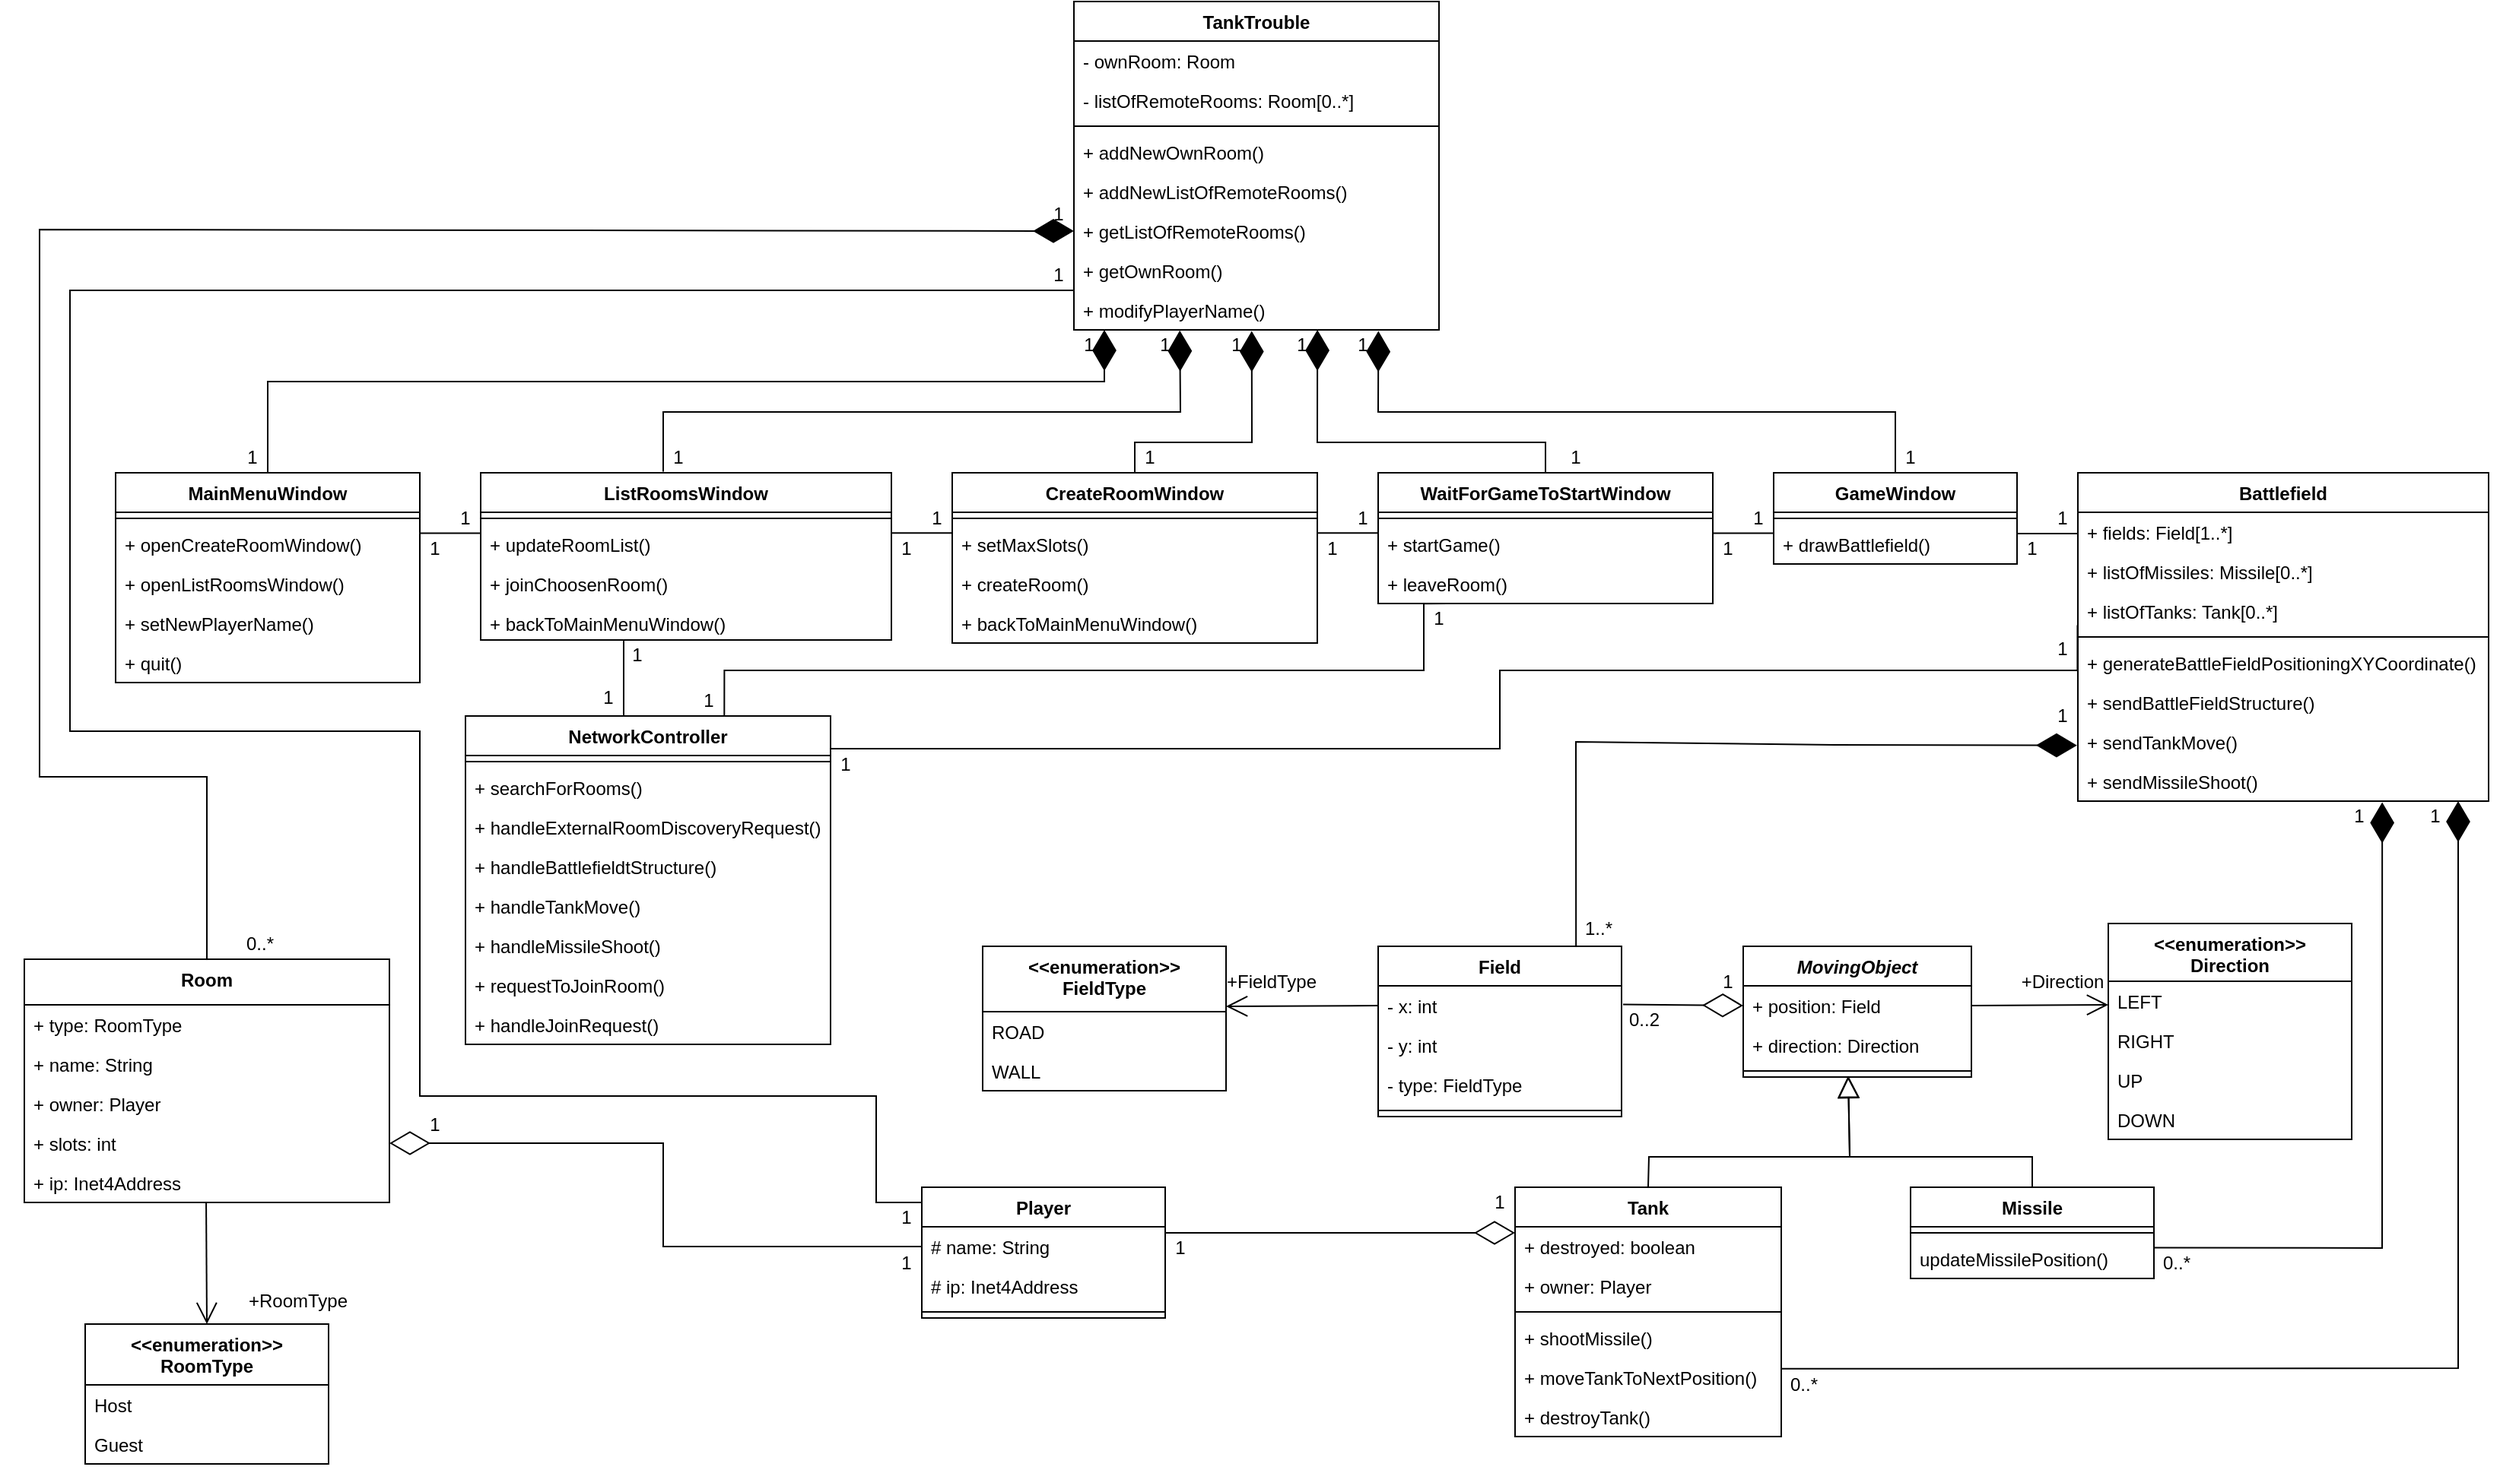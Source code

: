 <mxfile version="17.4.2" type="device"><diagram id="C5RBs43oDa-KdzZeNtuy" name="Page-1"><mxGraphModel dx="1837" dy="1442" grid="1" gridSize="10" guides="1" tooltips="1" connect="1" arrows="1" fold="1" page="1" pageScale="1" pageWidth="827" pageHeight="1169" math="0" shadow="0"><root><mxCell id="WIyWlLk6GJQsqaUBKTNV-0"/><mxCell id="WIyWlLk6GJQsqaUBKTNV-1" parent="WIyWlLk6GJQsqaUBKTNV-0"/><mxCell id="-jOKE5m_U8Y6t2ILIKxy-20" value="MainMenuWindow" style="swimlane;fontStyle=1;align=center;verticalAlign=top;childLayout=stackLayout;horizontal=1;startSize=26;horizontalStack=0;resizeParent=1;resizeParentMax=0;resizeLast=0;collapsible=1;marginBottom=0;" parent="WIyWlLk6GJQsqaUBKTNV-1" vertex="1"><mxGeometry x="80" y="320" width="200" height="138" as="geometry"/></mxCell><mxCell id="-jOKE5m_U8Y6t2ILIKxy-22" value="" style="line;strokeWidth=1;fillColor=none;align=left;verticalAlign=middle;spacingTop=-1;spacingLeft=3;spacingRight=3;rotatable=0;labelPosition=right;points=[];portConstraint=eastwest;" parent="-jOKE5m_U8Y6t2ILIKxy-20" vertex="1"><mxGeometry y="26" width="200" height="8" as="geometry"/></mxCell><mxCell id="-jOKE5m_U8Y6t2ILIKxy-23" value="+ openCreateRoomWindow()" style="text;strokeColor=none;fillColor=none;align=left;verticalAlign=top;spacingLeft=4;spacingRight=4;overflow=hidden;rotatable=0;points=[[0,0.5],[1,0.5]];portConstraint=eastwest;" parent="-jOKE5m_U8Y6t2ILIKxy-20" vertex="1"><mxGeometry y="34" width="200" height="26" as="geometry"/></mxCell><mxCell id="-jOKE5m_U8Y6t2ILIKxy-24" value="+ openListRoomsWindow()" style="text;strokeColor=none;fillColor=none;align=left;verticalAlign=top;spacingLeft=4;spacingRight=4;overflow=hidden;rotatable=0;points=[[0,0.5],[1,0.5]];portConstraint=eastwest;" parent="-jOKE5m_U8Y6t2ILIKxy-20" vertex="1"><mxGeometry y="60" width="200" height="26" as="geometry"/></mxCell><mxCell id="-jOKE5m_U8Y6t2ILIKxy-25" value="+ setNewPlayerName()" style="text;strokeColor=none;fillColor=none;align=left;verticalAlign=top;spacingLeft=4;spacingRight=4;overflow=hidden;rotatable=0;points=[[0,0.5],[1,0.5]];portConstraint=eastwest;" parent="-jOKE5m_U8Y6t2ILIKxy-20" vertex="1"><mxGeometry y="86" width="200" height="26" as="geometry"/></mxCell><mxCell id="-jOKE5m_U8Y6t2ILIKxy-27" value="+ quit()" style="text;strokeColor=none;fillColor=none;align=left;verticalAlign=top;spacingLeft=4;spacingRight=4;overflow=hidden;rotatable=0;points=[[0,0.5],[1,0.5]];portConstraint=eastwest;" parent="-jOKE5m_U8Y6t2ILIKxy-20" vertex="1"><mxGeometry y="112" width="200" height="26" as="geometry"/></mxCell><mxCell id="-jOKE5m_U8Y6t2ILIKxy-28" value="CreateRoomWindow" style="swimlane;fontStyle=1;align=center;verticalAlign=top;childLayout=stackLayout;horizontal=1;startSize=26;horizontalStack=0;resizeParent=1;resizeParentMax=0;resizeLast=0;collapsible=1;marginBottom=0;" parent="WIyWlLk6GJQsqaUBKTNV-1" vertex="1"><mxGeometry x="630" y="320" width="240" height="112" as="geometry"/></mxCell><mxCell id="-jOKE5m_U8Y6t2ILIKxy-30" value="" style="line;strokeWidth=1;fillColor=none;align=left;verticalAlign=middle;spacingTop=-1;spacingLeft=3;spacingRight=3;rotatable=0;labelPosition=right;points=[];portConstraint=eastwest;" parent="-jOKE5m_U8Y6t2ILIKxy-28" vertex="1"><mxGeometry y="26" width="240" height="8" as="geometry"/></mxCell><mxCell id="-jOKE5m_U8Y6t2ILIKxy-32" value="+ setMaxSlots()" style="text;strokeColor=none;fillColor=none;align=left;verticalAlign=top;spacingLeft=4;spacingRight=4;overflow=hidden;rotatable=0;points=[[0,0.5],[1,0.5]];portConstraint=eastwest;" parent="-jOKE5m_U8Y6t2ILIKxy-28" vertex="1"><mxGeometry y="34" width="240" height="26" as="geometry"/></mxCell><mxCell id="-jOKE5m_U8Y6t2ILIKxy-33" value="+ createRoom()" style="text;strokeColor=none;fillColor=none;align=left;verticalAlign=top;spacingLeft=4;spacingRight=4;overflow=hidden;rotatable=0;points=[[0,0.5],[1,0.5]];portConstraint=eastwest;" parent="-jOKE5m_U8Y6t2ILIKxy-28" vertex="1"><mxGeometry y="60" width="240" height="26" as="geometry"/></mxCell><mxCell id="-jOKE5m_U8Y6t2ILIKxy-47" value="+ backToMainMenuWindow()" style="text;strokeColor=none;fillColor=none;align=left;verticalAlign=top;spacingLeft=4;spacingRight=4;overflow=hidden;rotatable=0;points=[[0,0.5],[1,0.5]];portConstraint=eastwest;" parent="-jOKE5m_U8Y6t2ILIKxy-28" vertex="1"><mxGeometry y="86" width="240" height="26" as="geometry"/></mxCell><mxCell id="-jOKE5m_U8Y6t2ILIKxy-42" value="ListRoomsWindow" style="swimlane;fontStyle=1;align=center;verticalAlign=top;childLayout=stackLayout;horizontal=1;startSize=26;horizontalStack=0;resizeParent=1;resizeParentMax=0;resizeLast=0;collapsible=1;marginBottom=0;" parent="WIyWlLk6GJQsqaUBKTNV-1" vertex="1"><mxGeometry x="320" y="320" width="270" height="110" as="geometry"/></mxCell><mxCell id="-jOKE5m_U8Y6t2ILIKxy-44" value="" style="line;strokeWidth=1;fillColor=none;align=left;verticalAlign=middle;spacingTop=-1;spacingLeft=3;spacingRight=3;rotatable=0;labelPosition=right;points=[];portConstraint=eastwest;" parent="-jOKE5m_U8Y6t2ILIKxy-42" vertex="1"><mxGeometry y="26" width="270" height="8" as="geometry"/></mxCell><mxCell id="-jOKE5m_U8Y6t2ILIKxy-45" value="+ updateRoomList()" style="text;strokeColor=none;fillColor=none;align=left;verticalAlign=top;spacingLeft=4;spacingRight=4;overflow=hidden;rotatable=0;points=[[0,0.5],[1,0.5]];portConstraint=eastwest;" parent="-jOKE5m_U8Y6t2ILIKxy-42" vertex="1"><mxGeometry y="34" width="270" height="26" as="geometry"/></mxCell><mxCell id="-jOKE5m_U8Y6t2ILIKxy-46" value="+ joinChoosenRoom()" style="text;strokeColor=none;fillColor=none;align=left;verticalAlign=top;spacingLeft=4;spacingRight=4;overflow=hidden;rotatable=0;points=[[0,0.5],[1,0.5]];portConstraint=eastwest;" parent="-jOKE5m_U8Y6t2ILIKxy-42" vertex="1"><mxGeometry y="60" width="270" height="26" as="geometry"/></mxCell><mxCell id="-jOKE5m_U8Y6t2ILIKxy-48" value="+ backToMainMenuWindow()" style="text;strokeColor=none;fillColor=none;align=left;verticalAlign=top;spacingLeft=4;spacingRight=4;overflow=hidden;rotatable=0;points=[[0,0.5],[1,0.5]];portConstraint=eastwest;" parent="-jOKE5m_U8Y6t2ILIKxy-42" vertex="1"><mxGeometry y="86" width="270" height="24" as="geometry"/></mxCell><mxCell id="-jOKE5m_U8Y6t2ILIKxy-49" value="NetworkController" style="swimlane;fontStyle=1;align=center;verticalAlign=top;childLayout=stackLayout;horizontal=1;startSize=26;horizontalStack=0;resizeParent=1;resizeParentMax=0;resizeLast=0;collapsible=1;marginBottom=0;" parent="WIyWlLk6GJQsqaUBKTNV-1" vertex="1"><mxGeometry x="310" y="480" width="240" height="216" as="geometry"/></mxCell><mxCell id="-jOKE5m_U8Y6t2ILIKxy-51" value="" style="line;strokeWidth=1;fillColor=none;align=left;verticalAlign=middle;spacingTop=-1;spacingLeft=3;spacingRight=3;rotatable=0;labelPosition=right;points=[];portConstraint=eastwest;" parent="-jOKE5m_U8Y6t2ILIKxy-49" vertex="1"><mxGeometry y="26" width="240" height="8" as="geometry"/></mxCell><mxCell id="-jOKE5m_U8Y6t2ILIKxy-52" value="+ searchForRooms()" style="text;strokeColor=none;fillColor=none;align=left;verticalAlign=top;spacingLeft=4;spacingRight=4;overflow=hidden;rotatable=0;points=[[0,0.5],[1,0.5]];portConstraint=eastwest;" parent="-jOKE5m_U8Y6t2ILIKxy-49" vertex="1"><mxGeometry y="34" width="240" height="26" as="geometry"/></mxCell><mxCell id="-jOKE5m_U8Y6t2ILIKxy-106" value="+ handleExternalRoomDiscoveryRequest()" style="text;strokeColor=none;fillColor=none;align=left;verticalAlign=top;spacingLeft=4;spacingRight=4;overflow=hidden;rotatable=0;points=[[0,0.5],[1,0.5]];portConstraint=eastwest;" parent="-jOKE5m_U8Y6t2ILIKxy-49" vertex="1"><mxGeometry y="60" width="240" height="26" as="geometry"/></mxCell><mxCell id="Iz4SkjfNcXZ24Xc8KSAW-0" value="+ handleBattlefieldtStructure()" style="text;strokeColor=none;fillColor=none;align=left;verticalAlign=top;spacingLeft=4;spacingRight=4;overflow=hidden;rotatable=0;points=[[0,0.5],[1,0.5]];portConstraint=eastwest;" parent="-jOKE5m_U8Y6t2ILIKxy-49" vertex="1"><mxGeometry y="86" width="240" height="26" as="geometry"/></mxCell><mxCell id="Iz4SkjfNcXZ24Xc8KSAW-1" value="+ handleTankMove()" style="text;strokeColor=none;fillColor=none;align=left;verticalAlign=top;spacingLeft=4;spacingRight=4;overflow=hidden;rotatable=0;points=[[0,0.5],[1,0.5]];portConstraint=eastwest;" parent="-jOKE5m_U8Y6t2ILIKxy-49" vertex="1"><mxGeometry y="112" width="240" height="26" as="geometry"/></mxCell><mxCell id="Iz4SkjfNcXZ24Xc8KSAW-2" value="+ handleMissileShoot()" style="text;strokeColor=none;fillColor=none;align=left;verticalAlign=top;spacingLeft=4;spacingRight=4;overflow=hidden;rotatable=0;points=[[0,0.5],[1,0.5]];portConstraint=eastwest;" parent="-jOKE5m_U8Y6t2ILIKxy-49" vertex="1"><mxGeometry y="138" width="240" height="26" as="geometry"/></mxCell><mxCell id="Iz4SkjfNcXZ24Xc8KSAW-3" value="+ requestToJoinRoom()" style="text;strokeColor=none;fillColor=none;align=left;verticalAlign=top;spacingLeft=4;spacingRight=4;overflow=hidden;rotatable=0;points=[[0,0.5],[1,0.5]];portConstraint=eastwest;" parent="-jOKE5m_U8Y6t2ILIKxy-49" vertex="1"><mxGeometry y="164" width="240" height="26" as="geometry"/></mxCell><mxCell id="Iz4SkjfNcXZ24Xc8KSAW-8" value="+ handleJoinRequest()" style="text;strokeColor=none;fillColor=none;align=left;verticalAlign=top;spacingLeft=4;spacingRight=4;overflow=hidden;rotatable=0;points=[[0,0.5],[1,0.5]];portConstraint=eastwest;" parent="-jOKE5m_U8Y6t2ILIKxy-49" vertex="1"><mxGeometry y="190" width="240" height="26" as="geometry"/></mxCell><mxCell id="-jOKE5m_U8Y6t2ILIKxy-57" value="WaitForGameToStartWindow" style="swimlane;fontStyle=1;align=center;verticalAlign=top;childLayout=stackLayout;horizontal=1;startSize=26;horizontalStack=0;resizeParent=1;resizeParentMax=0;resizeLast=0;collapsible=1;marginBottom=0;" parent="WIyWlLk6GJQsqaUBKTNV-1" vertex="1"><mxGeometry x="910" y="320" width="220" height="86" as="geometry"/></mxCell><mxCell id="-jOKE5m_U8Y6t2ILIKxy-59" value="" style="line;strokeWidth=1;fillColor=none;align=left;verticalAlign=middle;spacingTop=-1;spacingLeft=3;spacingRight=3;rotatable=0;labelPosition=right;points=[];portConstraint=eastwest;" parent="-jOKE5m_U8Y6t2ILIKxy-57" vertex="1"><mxGeometry y="26" width="220" height="8" as="geometry"/></mxCell><mxCell id="-jOKE5m_U8Y6t2ILIKxy-60" value="+ startGame()" style="text;strokeColor=none;fillColor=none;align=left;verticalAlign=top;spacingLeft=4;spacingRight=4;overflow=hidden;rotatable=0;points=[[0,0.5],[1,0.5]];portConstraint=eastwest;" parent="-jOKE5m_U8Y6t2ILIKxy-57" vertex="1"><mxGeometry y="34" width="220" height="26" as="geometry"/></mxCell><mxCell id="-jOKE5m_U8Y6t2ILIKxy-103" value="+ leaveRoom()" style="text;strokeColor=none;fillColor=none;align=left;verticalAlign=top;spacingLeft=4;spacingRight=4;overflow=hidden;rotatable=0;points=[[0,0.5],[1,0.5]];portConstraint=eastwest;" parent="-jOKE5m_U8Y6t2ILIKxy-57" vertex="1"><mxGeometry y="60" width="220" height="26" as="geometry"/></mxCell><mxCell id="-jOKE5m_U8Y6t2ILIKxy-61" value="Room" style="swimlane;fontStyle=1;align=center;verticalAlign=top;childLayout=stackLayout;horizontal=1;startSize=30;horizontalStack=0;resizeParent=1;resizeParentMax=0;resizeLast=0;collapsible=1;marginBottom=0;" parent="WIyWlLk6GJQsqaUBKTNV-1" vertex="1"><mxGeometry x="20" y="640" width="240" height="160" as="geometry"/></mxCell><mxCell id="-jOKE5m_U8Y6t2ILIKxy-62" value="+ type: RoomType" style="text;strokeColor=none;fillColor=none;align=left;verticalAlign=top;spacingLeft=4;spacingRight=4;overflow=hidden;rotatable=0;points=[[0,0.5],[1,0.5]];portConstraint=eastwest;" parent="-jOKE5m_U8Y6t2ILIKxy-61" vertex="1"><mxGeometry y="30" width="240" height="26" as="geometry"/></mxCell><mxCell id="-jOKE5m_U8Y6t2ILIKxy-66" value="+ name: String" style="text;strokeColor=none;fillColor=none;align=left;verticalAlign=top;spacingLeft=4;spacingRight=4;overflow=hidden;rotatable=0;points=[[0,0.5],[1,0.5]];portConstraint=eastwest;" parent="-jOKE5m_U8Y6t2ILIKxy-61" vertex="1"><mxGeometry y="56" width="240" height="26" as="geometry"/></mxCell><mxCell id="-jOKE5m_U8Y6t2ILIKxy-67" value="+ owner: Player" style="text;strokeColor=none;fillColor=none;align=left;verticalAlign=top;spacingLeft=4;spacingRight=4;overflow=hidden;rotatable=0;points=[[0,0.5],[1,0.5]];portConstraint=eastwest;" parent="-jOKE5m_U8Y6t2ILIKxy-61" vertex="1"><mxGeometry y="82" width="240" height="26" as="geometry"/></mxCell><mxCell id="-jOKE5m_U8Y6t2ILIKxy-68" value="+ slots: int" style="text;strokeColor=none;fillColor=none;align=left;verticalAlign=top;spacingLeft=4;spacingRight=4;overflow=hidden;rotatable=0;points=[[0,0.5],[1,0.5]];portConstraint=eastwest;" parent="-jOKE5m_U8Y6t2ILIKxy-61" vertex="1"><mxGeometry y="108" width="240" height="26" as="geometry"/></mxCell><mxCell id="-jOKE5m_U8Y6t2ILIKxy-69" value="+ ip: Inet4Address" style="text;strokeColor=none;fillColor=none;align=left;verticalAlign=top;spacingLeft=4;spacingRight=4;overflow=hidden;rotatable=0;points=[[0,0.5],[1,0.5]];portConstraint=eastwest;" parent="-jOKE5m_U8Y6t2ILIKxy-61" vertex="1"><mxGeometry y="134" width="240" height="26" as="geometry"/></mxCell><mxCell id="-jOKE5m_U8Y6t2ILIKxy-70" value="&lt;&lt;enumeration&gt;&gt;&#10;RoomType" style="swimlane;fontStyle=1;align=center;verticalAlign=top;childLayout=stackLayout;horizontal=1;startSize=40;horizontalStack=0;resizeParent=1;resizeParentMax=0;resizeLast=0;collapsible=1;marginBottom=0;" parent="WIyWlLk6GJQsqaUBKTNV-1" vertex="1"><mxGeometry x="60" y="880" width="160" height="92" as="geometry"/></mxCell><mxCell id="-jOKE5m_U8Y6t2ILIKxy-71" value="Host" style="text;strokeColor=none;fillColor=none;align=left;verticalAlign=top;spacingLeft=4;spacingRight=4;overflow=hidden;rotatable=0;points=[[0,0.5],[1,0.5]];portConstraint=eastwest;" parent="-jOKE5m_U8Y6t2ILIKxy-70" vertex="1"><mxGeometry y="40" width="160" height="26" as="geometry"/></mxCell><mxCell id="-jOKE5m_U8Y6t2ILIKxy-74" value="Guest" style="text;strokeColor=none;fillColor=none;align=left;verticalAlign=top;spacingLeft=4;spacingRight=4;overflow=hidden;rotatable=0;points=[[0,0.5],[1,0.5]];portConstraint=eastwest;" parent="-jOKE5m_U8Y6t2ILIKxy-70" vertex="1"><mxGeometry y="66" width="160" height="26" as="geometry"/></mxCell><mxCell id="-jOKE5m_U8Y6t2ILIKxy-83" value="TankTrouble" style="swimlane;fontStyle=1;align=center;verticalAlign=top;childLayout=stackLayout;horizontal=1;startSize=26;horizontalStack=0;resizeParent=1;resizeParentMax=0;resizeLast=0;collapsible=1;marginBottom=0;" parent="WIyWlLk6GJQsqaUBKTNV-1" vertex="1"><mxGeometry x="710" y="10" width="240" height="216" as="geometry"/></mxCell><mxCell id="-jOKE5m_U8Y6t2ILIKxy-84" value="- ownRoom: Room" style="text;strokeColor=none;fillColor=none;align=left;verticalAlign=top;spacingLeft=4;spacingRight=4;overflow=hidden;rotatable=0;points=[[0,0.5],[1,0.5]];portConstraint=eastwest;" parent="-jOKE5m_U8Y6t2ILIKxy-83" vertex="1"><mxGeometry y="26" width="240" height="26" as="geometry"/></mxCell><mxCell id="-jOKE5m_U8Y6t2ILIKxy-87" value="- listOfRemoteRooms: Room[0..*]" style="text;strokeColor=none;fillColor=none;align=left;verticalAlign=top;spacingLeft=4;spacingRight=4;overflow=hidden;rotatable=0;points=[[0,0.5],[1,0.5]];portConstraint=eastwest;" parent="-jOKE5m_U8Y6t2ILIKxy-83" vertex="1"><mxGeometry y="52" width="240" height="26" as="geometry"/></mxCell><mxCell id="-jOKE5m_U8Y6t2ILIKxy-85" value="" style="line;strokeWidth=1;fillColor=none;align=left;verticalAlign=middle;spacingTop=-1;spacingLeft=3;spacingRight=3;rotatable=0;labelPosition=right;points=[];portConstraint=eastwest;" parent="-jOKE5m_U8Y6t2ILIKxy-83" vertex="1"><mxGeometry y="78" width="240" height="8" as="geometry"/></mxCell><mxCell id="-jOKE5m_U8Y6t2ILIKxy-86" value="+ addNewOwnRoom()" style="text;strokeColor=none;fillColor=none;align=left;verticalAlign=top;spacingLeft=4;spacingRight=4;overflow=hidden;rotatable=0;points=[[0,0.5],[1,0.5]];portConstraint=eastwest;" parent="-jOKE5m_U8Y6t2ILIKxy-83" vertex="1"><mxGeometry y="86" width="240" height="26" as="geometry"/></mxCell><mxCell id="-jOKE5m_U8Y6t2ILIKxy-89" value="+ addNewListOfRemoteRooms()" style="text;strokeColor=none;fillColor=none;align=left;verticalAlign=top;spacingLeft=4;spacingRight=4;overflow=hidden;rotatable=0;points=[[0,0.5],[1,0.5]];portConstraint=eastwest;" parent="-jOKE5m_U8Y6t2ILIKxy-83" vertex="1"><mxGeometry y="112" width="240" height="26" as="geometry"/></mxCell><mxCell id="-jOKE5m_U8Y6t2ILIKxy-90" value="+ getListOfRemoteRooms()" style="text;strokeColor=none;fillColor=none;align=left;verticalAlign=top;spacingLeft=4;spacingRight=4;overflow=hidden;rotatable=0;points=[[0,0.5],[1,0.5]];portConstraint=eastwest;" parent="-jOKE5m_U8Y6t2ILIKxy-83" vertex="1"><mxGeometry y="138" width="240" height="26" as="geometry"/></mxCell><mxCell id="-jOKE5m_U8Y6t2ILIKxy-98" value="+ getOwnRoom()" style="text;strokeColor=none;fillColor=none;align=left;verticalAlign=top;spacingLeft=4;spacingRight=4;overflow=hidden;rotatable=0;points=[[0,0.5],[1,0.5]];portConstraint=eastwest;" parent="-jOKE5m_U8Y6t2ILIKxy-83" vertex="1"><mxGeometry y="164" width="240" height="26" as="geometry"/></mxCell><mxCell id="-jOKE5m_U8Y6t2ILIKxy-170" value="+ modifyPlayerName()" style="text;strokeColor=none;fillColor=none;align=left;verticalAlign=top;spacingLeft=4;spacingRight=4;overflow=hidden;rotatable=0;points=[[0,0.5],[1,0.5]];portConstraint=eastwest;" parent="-jOKE5m_U8Y6t2ILIKxy-83" vertex="1"><mxGeometry y="190" width="240" height="26" as="geometry"/></mxCell><mxCell id="-jOKE5m_U8Y6t2ILIKxy-108" value="MovingObject" style="swimlane;fontStyle=3;align=center;verticalAlign=top;childLayout=stackLayout;horizontal=1;startSize=26;horizontalStack=0;resizeParent=1;resizeParentMax=0;resizeLast=0;collapsible=1;marginBottom=0;" parent="WIyWlLk6GJQsqaUBKTNV-1" vertex="1"><mxGeometry x="1150" y="631.5" width="150" height="86" as="geometry"/></mxCell><mxCell id="-jOKE5m_U8Y6t2ILIKxy-109" value="+ position: Field" style="text;strokeColor=none;fillColor=none;align=left;verticalAlign=top;spacingLeft=4;spacingRight=4;overflow=hidden;rotatable=0;points=[[0,0.5],[1,0.5]];portConstraint=eastwest;" parent="-jOKE5m_U8Y6t2ILIKxy-108" vertex="1"><mxGeometry y="26" width="150" height="26" as="geometry"/></mxCell><mxCell id="xq6h-6DYvFHMEl8rhyTp-22" value="" style="endArrow=diamondThin;endFill=0;endSize=24;html=1;rounded=0;entryX=0;entryY=0.5;entryDx=0;entryDy=0;" parent="-jOKE5m_U8Y6t2ILIKxy-108" target="-jOKE5m_U8Y6t2ILIKxy-109" edge="1"><mxGeometry width="160" relative="1" as="geometry"><mxPoint x="-79" y="38.29" as="sourcePoint"/><mxPoint x="-30" y="38.5" as="targetPoint"/><Array as="points"/></mxGeometry></mxCell><mxCell id="-jOKE5m_U8Y6t2ILIKxy-112" value="+ direction: Direction" style="text;strokeColor=none;fillColor=none;align=left;verticalAlign=top;spacingLeft=4;spacingRight=4;overflow=hidden;rotatable=0;points=[[0,0.5],[1,0.5]];portConstraint=eastwest;" parent="-jOKE5m_U8Y6t2ILIKxy-108" vertex="1"><mxGeometry y="52" width="150" height="26" as="geometry"/></mxCell><mxCell id="-jOKE5m_U8Y6t2ILIKxy-110" value="" style="line;strokeWidth=1;fillColor=none;align=left;verticalAlign=middle;spacingTop=-1;spacingLeft=3;spacingRight=3;rotatable=0;labelPosition=right;points=[];portConstraint=eastwest;" parent="-jOKE5m_U8Y6t2ILIKxy-108" vertex="1"><mxGeometry y="78" width="150" height="8" as="geometry"/></mxCell><mxCell id="-jOKE5m_U8Y6t2ILIKxy-113" value="&lt;&lt;enumeration&gt;&gt;&#10;Direction" style="swimlane;fontStyle=1;align=center;verticalAlign=top;childLayout=stackLayout;horizontal=1;startSize=38;horizontalStack=0;resizeParent=1;resizeParentMax=0;resizeLast=0;collapsible=1;marginBottom=0;" parent="WIyWlLk6GJQsqaUBKTNV-1" vertex="1"><mxGeometry x="1390" y="616.5" width="160" height="142" as="geometry"/></mxCell><mxCell id="-jOKE5m_U8Y6t2ILIKxy-118" value="LEFT" style="text;strokeColor=none;fillColor=none;align=left;verticalAlign=top;spacingLeft=4;spacingRight=4;overflow=hidden;rotatable=0;points=[[0,0.5],[1,0.5]];portConstraint=eastwest;" parent="-jOKE5m_U8Y6t2ILIKxy-113" vertex="1"><mxGeometry y="38" width="160" height="26" as="geometry"/></mxCell><mxCell id="-jOKE5m_U8Y6t2ILIKxy-119" value="RIGHT" style="text;strokeColor=none;fillColor=none;align=left;verticalAlign=top;spacingLeft=4;spacingRight=4;overflow=hidden;rotatable=0;points=[[0,0.5],[1,0.5]];portConstraint=eastwest;" parent="-jOKE5m_U8Y6t2ILIKxy-113" vertex="1"><mxGeometry y="64" width="160" height="26" as="geometry"/></mxCell><mxCell id="-jOKE5m_U8Y6t2ILIKxy-114" value="UP" style="text;strokeColor=none;fillColor=none;align=left;verticalAlign=top;spacingLeft=4;spacingRight=4;overflow=hidden;rotatable=0;points=[[0,0.5],[1,0.5]];portConstraint=eastwest;" parent="-jOKE5m_U8Y6t2ILIKxy-113" vertex="1"><mxGeometry y="90" width="160" height="26" as="geometry"/></mxCell><mxCell id="-jOKE5m_U8Y6t2ILIKxy-117" value="DOWN" style="text;strokeColor=none;fillColor=none;align=left;verticalAlign=top;spacingLeft=4;spacingRight=4;overflow=hidden;rotatable=0;points=[[0,0.5],[1,0.5]];portConstraint=eastwest;" parent="-jOKE5m_U8Y6t2ILIKxy-113" vertex="1"><mxGeometry y="116" width="160" height="26" as="geometry"/></mxCell><mxCell id="-jOKE5m_U8Y6t2ILIKxy-120" value="Tank" style="swimlane;fontStyle=1;align=center;verticalAlign=top;childLayout=stackLayout;horizontal=1;startSize=26;horizontalStack=0;resizeParent=1;resizeParentMax=0;resizeLast=0;collapsible=1;marginBottom=0;" parent="WIyWlLk6GJQsqaUBKTNV-1" vertex="1"><mxGeometry x="1000" y="790" width="175" height="164" as="geometry"/></mxCell><mxCell id="-jOKE5m_U8Y6t2ILIKxy-121" value="+ destroyed: boolean" style="text;strokeColor=none;fillColor=none;align=left;verticalAlign=top;spacingLeft=4;spacingRight=4;overflow=hidden;rotatable=0;points=[[0,0.5],[1,0.5]];portConstraint=eastwest;" parent="-jOKE5m_U8Y6t2ILIKxy-120" vertex="1"><mxGeometry y="26" width="175" height="26" as="geometry"/></mxCell><mxCell id="-jOKE5m_U8Y6t2ILIKxy-128" value="+ owner: Player" style="text;strokeColor=none;fillColor=none;align=left;verticalAlign=top;spacingLeft=4;spacingRight=4;overflow=hidden;rotatable=0;points=[[0,0.5],[1,0.5]];portConstraint=eastwest;" parent="-jOKE5m_U8Y6t2ILIKxy-120" vertex="1"><mxGeometry y="52" width="175" height="26" as="geometry"/></mxCell><mxCell id="-jOKE5m_U8Y6t2ILIKxy-122" value="" style="line;strokeWidth=1;fillColor=none;align=left;verticalAlign=middle;spacingTop=-1;spacingLeft=3;spacingRight=3;rotatable=0;labelPosition=right;points=[];portConstraint=eastwest;" parent="-jOKE5m_U8Y6t2ILIKxy-120" vertex="1"><mxGeometry y="78" width="175" height="8" as="geometry"/></mxCell><mxCell id="-jOKE5m_U8Y6t2ILIKxy-123" value="+ shootMissile()" style="text;strokeColor=none;fillColor=none;align=left;verticalAlign=top;spacingLeft=4;spacingRight=4;overflow=hidden;rotatable=0;points=[[0,0.5],[1,0.5]];portConstraint=eastwest;" parent="-jOKE5m_U8Y6t2ILIKxy-120" vertex="1"><mxGeometry y="86" width="175" height="26" as="geometry"/></mxCell><mxCell id="-jOKE5m_U8Y6t2ILIKxy-129" value="+ moveTankToNextPosition()" style="text;strokeColor=none;fillColor=none;align=left;verticalAlign=top;spacingLeft=4;spacingRight=4;overflow=hidden;rotatable=0;points=[[0,0.5],[1,0.5]];portConstraint=eastwest;" parent="-jOKE5m_U8Y6t2ILIKxy-120" vertex="1"><mxGeometry y="112" width="175" height="26" as="geometry"/></mxCell><mxCell id="-jOKE5m_U8Y6t2ILIKxy-130" value="+ destroyTank()" style="text;strokeColor=none;fillColor=none;align=left;verticalAlign=top;spacingLeft=4;spacingRight=4;overflow=hidden;rotatable=0;points=[[0,0.5],[1,0.5]];portConstraint=eastwest;" parent="-jOKE5m_U8Y6t2ILIKxy-120" vertex="1"><mxGeometry y="138" width="175" height="26" as="geometry"/></mxCell><mxCell id="-jOKE5m_U8Y6t2ILIKxy-124" value="Missile" style="swimlane;fontStyle=1;align=center;verticalAlign=top;childLayout=stackLayout;horizontal=1;startSize=26;horizontalStack=0;resizeParent=1;resizeParentMax=0;resizeLast=0;collapsible=1;marginBottom=0;" parent="WIyWlLk6GJQsqaUBKTNV-1" vertex="1"><mxGeometry x="1260" y="790" width="160" height="60" as="geometry"/></mxCell><mxCell id="-jOKE5m_U8Y6t2ILIKxy-126" value="" style="line;strokeWidth=1;fillColor=none;align=left;verticalAlign=middle;spacingTop=-1;spacingLeft=3;spacingRight=3;rotatable=0;labelPosition=right;points=[];portConstraint=eastwest;" parent="-jOKE5m_U8Y6t2ILIKxy-124" vertex="1"><mxGeometry y="26" width="160" height="8" as="geometry"/></mxCell><mxCell id="-jOKE5m_U8Y6t2ILIKxy-127" value="updateMissilePosition()" style="text;strokeColor=none;fillColor=none;align=left;verticalAlign=top;spacingLeft=4;spacingRight=4;overflow=hidden;rotatable=0;points=[[0,0.5],[1,0.5]];portConstraint=eastwest;" parent="-jOKE5m_U8Y6t2ILIKxy-124" vertex="1"><mxGeometry y="34" width="160" height="26" as="geometry"/></mxCell><mxCell id="-jOKE5m_U8Y6t2ILIKxy-131" value="Battlefield" style="swimlane;fontStyle=1;align=center;verticalAlign=top;childLayout=stackLayout;horizontal=1;startSize=26;horizontalStack=0;resizeParent=1;resizeParentMax=0;resizeLast=0;collapsible=1;marginBottom=0;" parent="WIyWlLk6GJQsqaUBKTNV-1" vertex="1"><mxGeometry x="1370" y="320" width="270" height="216" as="geometry"/></mxCell><mxCell id="-jOKE5m_U8Y6t2ILIKxy-132" value="+ fields: Field[1..*]" style="text;strokeColor=none;fillColor=none;align=left;verticalAlign=top;spacingLeft=4;spacingRight=4;overflow=hidden;rotatable=0;points=[[0,0.5],[1,0.5]];portConstraint=eastwest;" parent="-jOKE5m_U8Y6t2ILIKxy-131" vertex="1"><mxGeometry y="26" width="270" height="26" as="geometry"/></mxCell><mxCell id="-jOKE5m_U8Y6t2ILIKxy-163" value="+ listOfMissiles: Missile[0..*]" style="text;strokeColor=none;fillColor=none;align=left;verticalAlign=top;spacingLeft=4;spacingRight=4;overflow=hidden;rotatable=0;points=[[0,0.5],[1,0.5]];portConstraint=eastwest;" parent="-jOKE5m_U8Y6t2ILIKxy-131" vertex="1"><mxGeometry y="52" width="270" height="26" as="geometry"/></mxCell><mxCell id="-jOKE5m_U8Y6t2ILIKxy-164" value="+ listOfTanks: Tank[0..*]" style="text;strokeColor=none;fillColor=none;align=left;verticalAlign=top;spacingLeft=4;spacingRight=4;overflow=hidden;rotatable=0;points=[[0,0.5],[1,0.5]];portConstraint=eastwest;" parent="-jOKE5m_U8Y6t2ILIKxy-131" vertex="1"><mxGeometry y="78" width="270" height="26" as="geometry"/></mxCell><mxCell id="-jOKE5m_U8Y6t2ILIKxy-133" value="" style="line;strokeWidth=1;fillColor=none;align=left;verticalAlign=middle;spacingTop=-1;spacingLeft=3;spacingRight=3;rotatable=0;labelPosition=right;points=[];portConstraint=eastwest;" parent="-jOKE5m_U8Y6t2ILIKxy-131" vertex="1"><mxGeometry y="104" width="270" height="8" as="geometry"/></mxCell><mxCell id="-jOKE5m_U8Y6t2ILIKxy-134" value="+ generateBattleFieldPositioningXYCoordinate()" style="text;strokeColor=none;fillColor=none;align=left;verticalAlign=top;spacingLeft=4;spacingRight=4;overflow=hidden;rotatable=0;points=[[0,0.5],[1,0.5]];portConstraint=eastwest;" parent="-jOKE5m_U8Y6t2ILIKxy-131" vertex="1"><mxGeometry y="112" width="270" height="26" as="geometry"/></mxCell><mxCell id="Iz4SkjfNcXZ24Xc8KSAW-4" value="+ sendBattleFieldStructure()" style="text;strokeColor=none;fillColor=none;align=left;verticalAlign=top;spacingLeft=4;spacingRight=4;overflow=hidden;rotatable=0;points=[[0,0.5],[1,0.5]];portConstraint=eastwest;" parent="-jOKE5m_U8Y6t2ILIKxy-131" vertex="1"><mxGeometry y="138" width="270" height="26" as="geometry"/></mxCell><mxCell id="Iz4SkjfNcXZ24Xc8KSAW-5" value="+ sendTankMove()" style="text;strokeColor=none;fillColor=none;align=left;verticalAlign=top;spacingLeft=4;spacingRight=4;overflow=hidden;rotatable=0;points=[[0,0.5],[1,0.5]];portConstraint=eastwest;" parent="-jOKE5m_U8Y6t2ILIKxy-131" vertex="1"><mxGeometry y="164" width="270" height="26" as="geometry"/></mxCell><mxCell id="Iz4SkjfNcXZ24Xc8KSAW-6" value="+ sendMissileShoot()" style="text;strokeColor=none;fillColor=none;align=left;verticalAlign=top;spacingLeft=4;spacingRight=4;overflow=hidden;rotatable=0;points=[[0,0.5],[1,0.5]];portConstraint=eastwest;" parent="-jOKE5m_U8Y6t2ILIKxy-131" vertex="1"><mxGeometry y="190" width="270" height="26" as="geometry"/></mxCell><mxCell id="-jOKE5m_U8Y6t2ILIKxy-135" value="Field" style="swimlane;fontStyle=1;align=center;verticalAlign=top;childLayout=stackLayout;horizontal=1;startSize=26;horizontalStack=0;resizeParent=1;resizeParentMax=0;resizeLast=0;collapsible=1;marginBottom=0;" parent="WIyWlLk6GJQsqaUBKTNV-1" vertex="1"><mxGeometry x="910" y="631.5" width="160" height="112" as="geometry"/></mxCell><mxCell id="-jOKE5m_U8Y6t2ILIKxy-136" value="- x: int" style="text;strokeColor=none;fillColor=none;align=left;verticalAlign=top;spacingLeft=4;spacingRight=4;overflow=hidden;rotatable=0;points=[[0,0.5],[1,0.5]];portConstraint=eastwest;" parent="-jOKE5m_U8Y6t2ILIKxy-135" vertex="1"><mxGeometry y="26" width="160" height="26" as="geometry"/></mxCell><mxCell id="-jOKE5m_U8Y6t2ILIKxy-139" value="- y: int" style="text;strokeColor=none;fillColor=none;align=left;verticalAlign=top;spacingLeft=4;spacingRight=4;overflow=hidden;rotatable=0;points=[[0,0.5],[1,0.5]];portConstraint=eastwest;" parent="-jOKE5m_U8Y6t2ILIKxy-135" vertex="1"><mxGeometry y="52" width="160" height="26" as="geometry"/></mxCell><mxCell id="-jOKE5m_U8Y6t2ILIKxy-140" value="- type: FieldType" style="text;strokeColor=none;fillColor=none;align=left;verticalAlign=top;spacingLeft=4;spacingRight=4;overflow=hidden;rotatable=0;points=[[0,0.5],[1,0.5]];portConstraint=eastwest;" parent="-jOKE5m_U8Y6t2ILIKxy-135" vertex="1"><mxGeometry y="78" width="160" height="26" as="geometry"/></mxCell><mxCell id="-jOKE5m_U8Y6t2ILIKxy-137" value="" style="line;strokeWidth=1;fillColor=none;align=left;verticalAlign=middle;spacingTop=-1;spacingLeft=3;spacingRight=3;rotatable=0;labelPosition=right;points=[];portConstraint=eastwest;" parent="-jOKE5m_U8Y6t2ILIKxy-135" vertex="1"><mxGeometry y="104" width="160" height="8" as="geometry"/></mxCell><mxCell id="-jOKE5m_U8Y6t2ILIKxy-146" value="&lt;&lt;enumeration&gt;&gt;&#10;FieldType" style="swimlane;fontStyle=1;align=center;verticalAlign=top;childLayout=stackLayout;horizontal=1;startSize=43;horizontalStack=0;resizeParent=1;resizeParentMax=0;resizeLast=0;collapsible=1;marginBottom=0;" parent="WIyWlLk6GJQsqaUBKTNV-1" vertex="1"><mxGeometry x="650" y="631.5" width="160" height="95" as="geometry"/></mxCell><mxCell id="-jOKE5m_U8Y6t2ILIKxy-147" value="ROAD" style="text;strokeColor=none;fillColor=none;align=left;verticalAlign=top;spacingLeft=4;spacingRight=4;overflow=hidden;rotatable=0;points=[[0,0.5],[1,0.5]];portConstraint=eastwest;" parent="-jOKE5m_U8Y6t2ILIKxy-146" vertex="1"><mxGeometry y="43" width="160" height="26" as="geometry"/></mxCell><mxCell id="-jOKE5m_U8Y6t2ILIKxy-150" value="WALL" style="text;strokeColor=none;fillColor=none;align=left;verticalAlign=top;spacingLeft=4;spacingRight=4;overflow=hidden;rotatable=0;points=[[0,0.5],[1,0.5]];portConstraint=eastwest;" parent="-jOKE5m_U8Y6t2ILIKxy-146" vertex="1"><mxGeometry y="69" width="160" height="26" as="geometry"/></mxCell><mxCell id="-jOKE5m_U8Y6t2ILIKxy-158" value="GameWindow" style="swimlane;fontStyle=1;align=center;verticalAlign=top;childLayout=stackLayout;horizontal=1;startSize=26;horizontalStack=0;resizeParent=1;resizeParentMax=0;resizeLast=0;collapsible=1;marginBottom=0;" parent="WIyWlLk6GJQsqaUBKTNV-1" vertex="1"><mxGeometry x="1170" y="320" width="160" height="60" as="geometry"/></mxCell><mxCell id="-jOKE5m_U8Y6t2ILIKxy-160" value="" style="line;strokeWidth=1;fillColor=none;align=left;verticalAlign=middle;spacingTop=-1;spacingLeft=3;spacingRight=3;rotatable=0;labelPosition=right;points=[];portConstraint=eastwest;" parent="-jOKE5m_U8Y6t2ILIKxy-158" vertex="1"><mxGeometry y="26" width="160" height="8" as="geometry"/></mxCell><mxCell id="-jOKE5m_U8Y6t2ILIKxy-161" value="+ drawBattlefield()" style="text;strokeColor=none;fillColor=none;align=left;verticalAlign=top;spacingLeft=4;spacingRight=4;overflow=hidden;rotatable=0;points=[[0,0.5],[1,0.5]];portConstraint=eastwest;" parent="-jOKE5m_U8Y6t2ILIKxy-158" vertex="1"><mxGeometry y="34" width="160" height="26" as="geometry"/></mxCell><mxCell id="-jOKE5m_U8Y6t2ILIKxy-166" value="Player" style="swimlane;fontStyle=1;align=center;verticalAlign=top;childLayout=stackLayout;horizontal=1;startSize=26;horizontalStack=0;resizeParent=1;resizeParentMax=0;resizeLast=0;collapsible=1;marginBottom=0;" parent="WIyWlLk6GJQsqaUBKTNV-1" vertex="1"><mxGeometry x="610" y="790" width="160" height="86" as="geometry"/></mxCell><mxCell id="-jOKE5m_U8Y6t2ILIKxy-167" value="# name: String" style="text;strokeColor=none;fillColor=none;align=left;verticalAlign=top;spacingLeft=4;spacingRight=4;overflow=hidden;rotatable=0;points=[[0,0.5],[1,0.5]];portConstraint=eastwest;" parent="-jOKE5m_U8Y6t2ILIKxy-166" vertex="1"><mxGeometry y="26" width="160" height="26" as="geometry"/></mxCell><mxCell id="Iz4SkjfNcXZ24Xc8KSAW-9" value="# ip: Inet4Address" style="text;strokeColor=none;fillColor=none;align=left;verticalAlign=top;spacingLeft=4;spacingRight=4;overflow=hidden;rotatable=0;points=[[0,0.5],[1,0.5]];portConstraint=eastwest;" parent="-jOKE5m_U8Y6t2ILIKxy-166" vertex="1"><mxGeometry y="52" width="160" height="26" as="geometry"/></mxCell><mxCell id="-jOKE5m_U8Y6t2ILIKxy-168" value="" style="line;strokeWidth=1;fillColor=none;align=left;verticalAlign=middle;spacingTop=-1;spacingLeft=3;spacingRight=3;rotatable=0;labelPosition=right;points=[];portConstraint=eastwest;" parent="-jOKE5m_U8Y6t2ILIKxy-166" vertex="1"><mxGeometry y="78" width="160" height="8" as="geometry"/></mxCell><mxCell id="xq6h-6DYvFHMEl8rhyTp-6" value="" style="endArrow=open;endFill=1;endSize=12;html=1;rounded=0;entryX=0.5;entryY=0;entryDx=0;entryDy=0;exitX=0.498;exitY=0.988;exitDx=0;exitDy=0;exitPerimeter=0;" parent="WIyWlLk6GJQsqaUBKTNV-1" source="-jOKE5m_U8Y6t2ILIKxy-69" target="-jOKE5m_U8Y6t2ILIKxy-70" edge="1"><mxGeometry width="160" relative="1" as="geometry"><mxPoint x="160" y="810" as="sourcePoint"/><mxPoint x="470" y="860" as="targetPoint"/></mxGeometry></mxCell><mxCell id="xq6h-6DYvFHMEl8rhyTp-7" value="+RoomType" style="text;html=1;strokeColor=none;fillColor=none;align=center;verticalAlign=middle;whiteSpace=wrap;rounded=0;" parent="WIyWlLk6GJQsqaUBKTNV-1" vertex="1"><mxGeometry x="170" y="850" width="60" height="30" as="geometry"/></mxCell><mxCell id="xq6h-6DYvFHMEl8rhyTp-8" value="" style="endArrow=diamondThin;endFill=0;endSize=24;html=1;rounded=0;exitX=0;exitY=0.5;exitDx=0;exitDy=0;entryX=1;entryY=0.5;entryDx=0;entryDy=0;" parent="WIyWlLk6GJQsqaUBKTNV-1" source="-jOKE5m_U8Y6t2ILIKxy-167" target="-jOKE5m_U8Y6t2ILIKxy-68" edge="1"><mxGeometry width="160" relative="1" as="geometry"><mxPoint x="510" y="710" as="sourcePoint"/><mxPoint x="280" y="720" as="targetPoint"/><Array as="points"><mxPoint x="440" y="829"/><mxPoint x="440" y="761"/></Array></mxGeometry></mxCell><mxCell id="xq6h-6DYvFHMEl8rhyTp-9" value="1" style="text;html=1;strokeColor=none;fillColor=none;align=center;verticalAlign=middle;whiteSpace=wrap;rounded=0;" parent="WIyWlLk6GJQsqaUBKTNV-1" vertex="1"><mxGeometry x="280" y="738.5" width="20" height="20" as="geometry"/></mxCell><mxCell id="xq6h-6DYvFHMEl8rhyTp-10" value="1" style="text;html=1;strokeColor=none;fillColor=none;align=center;verticalAlign=middle;whiteSpace=wrap;rounded=0;" parent="WIyWlLk6GJQsqaUBKTNV-1" vertex="1"><mxGeometry x="590" y="830" width="20" height="20" as="geometry"/></mxCell><mxCell id="xq6h-6DYvFHMEl8rhyTp-11" value="" style="endArrow=diamondThin;endFill=0;endSize=24;html=1;rounded=0;" parent="WIyWlLk6GJQsqaUBKTNV-1" edge="1"><mxGeometry width="160" relative="1" as="geometry"><mxPoint x="770" y="820" as="sourcePoint"/><mxPoint x="1000" y="820" as="targetPoint"/></mxGeometry></mxCell><mxCell id="xq6h-6DYvFHMEl8rhyTp-12" value="1" style="text;html=1;strokeColor=none;fillColor=none;align=center;verticalAlign=middle;whiteSpace=wrap;rounded=0;" parent="WIyWlLk6GJQsqaUBKTNV-1" vertex="1"><mxGeometry x="770" y="820" width="20" height="20" as="geometry"/></mxCell><mxCell id="xq6h-6DYvFHMEl8rhyTp-13" value="1" style="text;html=1;strokeColor=none;fillColor=none;align=center;verticalAlign=middle;whiteSpace=wrap;rounded=0;" parent="WIyWlLk6GJQsqaUBKTNV-1" vertex="1"><mxGeometry x="980" y="790" width="20" height="20" as="geometry"/></mxCell><mxCell id="xq6h-6DYvFHMEl8rhyTp-15" value="" style="endArrow=block;endFill=0;endSize=12;html=1;rounded=0;entryX=0.46;entryY=0.893;entryDx=0;entryDy=0;entryPerimeter=0;exitX=0.5;exitY=0;exitDx=0;exitDy=0;" parent="WIyWlLk6GJQsqaUBKTNV-1" source="-jOKE5m_U8Y6t2ILIKxy-120" target="-jOKE5m_U8Y6t2ILIKxy-110" edge="1"><mxGeometry width="160" relative="1" as="geometry"><mxPoint x="1070" y="760" as="sourcePoint"/><mxPoint x="1230" y="760" as="targetPoint"/><Array as="points"><mxPoint x="1088" y="770"/><mxPoint x="1220" y="770"/></Array></mxGeometry></mxCell><mxCell id="xq6h-6DYvFHMEl8rhyTp-16" value="" style="endArrow=block;endFill=0;endSize=12;html=1;rounded=0;exitX=0.5;exitY=0;exitDx=0;exitDy=0;" parent="WIyWlLk6GJQsqaUBKTNV-1" source="-jOKE5m_U8Y6t2ILIKxy-124" edge="1"><mxGeometry width="160" relative="1" as="geometry"><mxPoint x="1336" y="777" as="sourcePoint"/><mxPoint x="1219" y="717" as="targetPoint"/><Array as="points"><mxPoint x="1340" y="770"/><mxPoint x="1220" y="770"/></Array></mxGeometry></mxCell><mxCell id="xq6h-6DYvFHMEl8rhyTp-17" value="" style="endArrow=open;endFill=1;endSize=12;html=1;rounded=0;exitX=1;exitY=0.5;exitDx=0;exitDy=0;" parent="WIyWlLk6GJQsqaUBKTNV-1" source="-jOKE5m_U8Y6t2ILIKxy-109" edge="1"><mxGeometry width="160" relative="1" as="geometry"><mxPoint x="1310.0" y="663.188" as="sourcePoint"/><mxPoint x="1390" y="670" as="targetPoint"/></mxGeometry></mxCell><mxCell id="xq6h-6DYvFHMEl8rhyTp-18" value="+Direction" style="text;html=1;strokeColor=none;fillColor=none;align=center;verticalAlign=middle;whiteSpace=wrap;rounded=0;" parent="WIyWlLk6GJQsqaUBKTNV-1" vertex="1"><mxGeometry x="1330" y="640" width="60" height="30" as="geometry"/></mxCell><mxCell id="xq6h-6DYvFHMEl8rhyTp-19" value="" style="endArrow=open;endFill=1;endSize=12;html=1;rounded=0;exitX=0;exitY=0.5;exitDx=0;exitDy=0;" parent="WIyWlLk6GJQsqaUBKTNV-1" source="-jOKE5m_U8Y6t2ILIKxy-136" edge="1"><mxGeometry width="160" relative="1" as="geometry"><mxPoint x="880" y="730" as="sourcePoint"/><mxPoint x="810" y="671" as="targetPoint"/></mxGeometry></mxCell><mxCell id="xq6h-6DYvFHMEl8rhyTp-20" value="+FieldType" style="text;html=1;strokeColor=none;fillColor=none;align=center;verticalAlign=middle;whiteSpace=wrap;rounded=0;" parent="WIyWlLk6GJQsqaUBKTNV-1" vertex="1"><mxGeometry x="810" y="640" width="60" height="30" as="geometry"/></mxCell><mxCell id="xq6h-6DYvFHMEl8rhyTp-23" value="0..2" style="text;html=1;strokeColor=none;fillColor=none;align=center;verticalAlign=middle;whiteSpace=wrap;rounded=0;" parent="WIyWlLk6GJQsqaUBKTNV-1" vertex="1"><mxGeometry x="1070" y="670" width="30" height="20" as="geometry"/></mxCell><mxCell id="xq6h-6DYvFHMEl8rhyTp-24" value="1" style="text;html=1;strokeColor=none;fillColor=none;align=center;verticalAlign=middle;whiteSpace=wrap;rounded=0;" parent="WIyWlLk6GJQsqaUBKTNV-1" vertex="1"><mxGeometry x="1130" y="645" width="20" height="20" as="geometry"/></mxCell><mxCell id="xq6h-6DYvFHMEl8rhyTp-30" value="" style="endArrow=none;html=1;edgeStyle=orthogonalEdgeStyle;rounded=0;" parent="WIyWlLk6GJQsqaUBKTNV-1" edge="1"><mxGeometry relative="1" as="geometry"><mxPoint x="414" y="430" as="sourcePoint"/><mxPoint x="414" y="480" as="targetPoint"/><Array as="points"><mxPoint x="414" y="470"/><mxPoint x="414" y="470"/></Array></mxGeometry></mxCell><mxCell id="xq6h-6DYvFHMEl8rhyTp-34" value="" style="endArrow=diamondThin;endFill=1;endSize=24;html=1;rounded=0;exitX=0.5;exitY=0;exitDx=0;exitDy=0;entryX=0.487;entryY=1.028;entryDx=0;entryDy=0;entryPerimeter=0;" parent="WIyWlLk6GJQsqaUBKTNV-1" source="-jOKE5m_U8Y6t2ILIKxy-28" target="-jOKE5m_U8Y6t2ILIKxy-170" edge="1"><mxGeometry width="160" relative="1" as="geometry"><mxPoint x="640" y="160" as="sourcePoint"/><mxPoint x="800" y="160" as="targetPoint"/><Array as="points"><mxPoint x="750" y="300"/><mxPoint x="827" y="300"/></Array></mxGeometry></mxCell><mxCell id="xq6h-6DYvFHMEl8rhyTp-36" value="" style="endArrow=diamondThin;endFill=1;endSize=24;html=1;rounded=0;exitX=0.5;exitY=0;exitDx=0;exitDy=0;entryX=0.29;entryY=1.016;entryDx=0;entryDy=0;entryPerimeter=0;" parent="WIyWlLk6GJQsqaUBKTNV-1" target="-jOKE5m_U8Y6t2ILIKxy-170" edge="1"><mxGeometry width="160" relative="1" as="geometry"><mxPoint x="440" y="319.27" as="sourcePoint"/><mxPoint x="790" y="240" as="targetPoint"/><Array as="points"><mxPoint x="440" y="280"/><mxPoint x="780" y="280"/></Array></mxGeometry></mxCell><mxCell id="xq6h-6DYvFHMEl8rhyTp-37" value="" style="endArrow=diamondThin;endFill=1;endSize=24;html=1;rounded=0;exitX=0.5;exitY=0;exitDx=0;exitDy=0;entryX=0.667;entryY=1;entryDx=0;entryDy=0;entryPerimeter=0;" parent="WIyWlLk6GJQsqaUBKTNV-1" source="-jOKE5m_U8Y6t2ILIKxy-57" target="-jOKE5m_U8Y6t2ILIKxy-170" edge="1"><mxGeometry width="160" relative="1" as="geometry"><mxPoint x="760" y="319.27" as="sourcePoint"/><mxPoint x="856.88" y="225.998" as="targetPoint"/><Array as="points"><mxPoint x="1020" y="300"/><mxPoint x="870" y="300"/></Array></mxGeometry></mxCell><mxCell id="xq6h-6DYvFHMEl8rhyTp-38" value="" style="endArrow=diamondThin;endFill=1;endSize=24;html=1;rounded=0;exitX=0.5;exitY=0;exitDx=0;exitDy=0;entryX=0.834;entryY=1.031;entryDx=0;entryDy=0;entryPerimeter=0;" parent="WIyWlLk6GJQsqaUBKTNV-1" source="-jOKE5m_U8Y6t2ILIKxy-158" target="-jOKE5m_U8Y6t2ILIKxy-170" edge="1"><mxGeometry width="160" relative="1" as="geometry"><mxPoint x="529.52" y="320" as="sourcePoint"/><mxPoint x="930" y="230" as="targetPoint"/><Array as="points"><mxPoint x="1250" y="280"/><mxPoint x="910" y="280"/></Array></mxGeometry></mxCell><mxCell id="xq6h-6DYvFHMEl8rhyTp-39" value="" style="endArrow=diamondThin;endFill=1;endSize=24;html=1;rounded=0;exitX=0.5;exitY=0;exitDx=0;exitDy=0;entryX=1;entryY=0;entryDx=0;entryDy=0;" parent="WIyWlLk6GJQsqaUBKTNV-1" source="-jOKE5m_U8Y6t2ILIKxy-20" target="xq6h-6DYvFHMEl8rhyTp-54" edge="1"><mxGeometry width="160" relative="1" as="geometry"><mxPoint x="410" y="318.65" as="sourcePoint"/><mxPoint x="770.48" y="226.004" as="targetPoint"/><Array as="points"><mxPoint x="180" y="260"/><mxPoint x="730" y="260"/></Array></mxGeometry></mxCell><mxCell id="xq6h-6DYvFHMEl8rhyTp-44" value="1" style="text;html=1;strokeColor=none;fillColor=none;align=center;verticalAlign=middle;whiteSpace=wrap;rounded=0;" parent="WIyWlLk6GJQsqaUBKTNV-1" vertex="1"><mxGeometry x="750" y="300" width="20" height="20" as="geometry"/></mxCell><mxCell id="xq6h-6DYvFHMEl8rhyTp-45" value="1" style="text;html=1;strokeColor=none;fillColor=none;align=center;verticalAlign=middle;whiteSpace=wrap;rounded=0;" parent="WIyWlLk6GJQsqaUBKTNV-1" vertex="1"><mxGeometry x="440" y="300" width="20" height="20" as="geometry"/></mxCell><mxCell id="xq6h-6DYvFHMEl8rhyTp-46" value="1" style="text;html=1;strokeColor=none;fillColor=none;align=center;verticalAlign=middle;whiteSpace=wrap;rounded=0;" parent="WIyWlLk6GJQsqaUBKTNV-1" vertex="1"><mxGeometry x="160" y="300" width="20" height="20" as="geometry"/></mxCell><mxCell id="xq6h-6DYvFHMEl8rhyTp-47" value="1" style="text;html=1;strokeColor=none;fillColor=none;align=center;verticalAlign=middle;whiteSpace=wrap;rounded=0;" parent="WIyWlLk6GJQsqaUBKTNV-1" vertex="1"><mxGeometry x="1030" y="300" width="20" height="20" as="geometry"/></mxCell><mxCell id="xq6h-6DYvFHMEl8rhyTp-48" value="1" style="text;html=1;strokeColor=none;fillColor=none;align=center;verticalAlign=middle;whiteSpace=wrap;rounded=0;" parent="WIyWlLk6GJQsqaUBKTNV-1" vertex="1"><mxGeometry x="1250" y="300" width="20" height="20" as="geometry"/></mxCell><mxCell id="xq6h-6DYvFHMEl8rhyTp-54" value="1" style="text;html=1;strokeColor=none;fillColor=none;align=center;verticalAlign=middle;whiteSpace=wrap;rounded=0;" parent="WIyWlLk6GJQsqaUBKTNV-1" vertex="1"><mxGeometry x="710" y="226" width="20" height="20" as="geometry"/></mxCell><mxCell id="xq6h-6DYvFHMEl8rhyTp-55" value="1" style="text;html=1;strokeColor=none;fillColor=none;align=center;verticalAlign=middle;whiteSpace=wrap;rounded=0;" parent="WIyWlLk6GJQsqaUBKTNV-1" vertex="1"><mxGeometry x="760" y="226" width="20" height="20" as="geometry"/></mxCell><mxCell id="xq6h-6DYvFHMEl8rhyTp-56" value="1" style="text;html=1;strokeColor=none;fillColor=none;align=center;verticalAlign=middle;whiteSpace=wrap;rounded=0;" parent="WIyWlLk6GJQsqaUBKTNV-1" vertex="1"><mxGeometry x="807" y="226" width="20" height="20" as="geometry"/></mxCell><mxCell id="xq6h-6DYvFHMEl8rhyTp-57" value="1" style="text;html=1;strokeColor=none;fillColor=none;align=center;verticalAlign=middle;whiteSpace=wrap;rounded=0;" parent="WIyWlLk6GJQsqaUBKTNV-1" vertex="1"><mxGeometry x="850" y="226" width="20" height="20" as="geometry"/></mxCell><mxCell id="xq6h-6DYvFHMEl8rhyTp-58" value="1" style="text;html=1;strokeColor=none;fillColor=none;align=center;verticalAlign=middle;whiteSpace=wrap;rounded=0;" parent="WIyWlLk6GJQsqaUBKTNV-1" vertex="1"><mxGeometry x="890" y="226" width="20" height="20" as="geometry"/></mxCell><mxCell id="xq6h-6DYvFHMEl8rhyTp-63" value="" style="endArrow=none;html=1;edgeStyle=orthogonalEdgeStyle;rounded=0;entryX=0;entryY=0.808;entryDx=0;entryDy=0;entryPerimeter=0;" parent="WIyWlLk6GJQsqaUBKTNV-1" edge="1"><mxGeometry relative="1" as="geometry"><mxPoint x="590" y="359.58" as="sourcePoint"/><mxPoint x="630" y="359.588" as="targetPoint"/></mxGeometry></mxCell><mxCell id="xq6h-6DYvFHMEl8rhyTp-64" value="" style="endArrow=none;html=1;edgeStyle=orthogonalEdgeStyle;rounded=0;entryX=0;entryY=0.808;entryDx=0;entryDy=0;entryPerimeter=0;" parent="WIyWlLk6GJQsqaUBKTNV-1" edge="1"><mxGeometry relative="1" as="geometry"><mxPoint x="280" y="359.72" as="sourcePoint"/><mxPoint x="320" y="359.728" as="targetPoint"/><Array as="points"><mxPoint x="310" y="359.72"/><mxPoint x="310" y="359.72"/></Array></mxGeometry></mxCell><mxCell id="xq6h-6DYvFHMEl8rhyTp-65" value="" style="endArrow=none;html=1;edgeStyle=orthogonalEdgeStyle;rounded=0;entryX=0;entryY=0.808;entryDx=0;entryDy=0;entryPerimeter=0;" parent="WIyWlLk6GJQsqaUBKTNV-1" edge="1"><mxGeometry relative="1" as="geometry"><mxPoint x="870" y="359.58" as="sourcePoint"/><mxPoint x="910" y="359.588" as="targetPoint"/></mxGeometry></mxCell><mxCell id="xq6h-6DYvFHMEl8rhyTp-66" value="" style="endArrow=none;html=1;edgeStyle=orthogonalEdgeStyle;rounded=0;entryX=0;entryY=0.808;entryDx=0;entryDy=0;entryPerimeter=0;" parent="WIyWlLk6GJQsqaUBKTNV-1" edge="1"><mxGeometry relative="1" as="geometry"><mxPoint x="1130" y="359.72" as="sourcePoint"/><mxPoint x="1170" y="359.728" as="targetPoint"/></mxGeometry></mxCell><mxCell id="xq6h-6DYvFHMEl8rhyTp-67" value="" style="endArrow=none;html=1;edgeStyle=orthogonalEdgeStyle;rounded=0;entryX=0;entryY=0.808;entryDx=0;entryDy=0;entryPerimeter=0;" parent="WIyWlLk6GJQsqaUBKTNV-1" edge="1"><mxGeometry relative="1" as="geometry"><mxPoint x="1330" y="360" as="sourcePoint"/><mxPoint x="1370" y="360.008" as="targetPoint"/></mxGeometry></mxCell><mxCell id="xq6h-6DYvFHMEl8rhyTp-68" value="1" style="text;html=1;strokeColor=none;fillColor=none;align=center;verticalAlign=middle;whiteSpace=wrap;rounded=0;" parent="WIyWlLk6GJQsqaUBKTNV-1" vertex="1"><mxGeometry x="870" y="360" width="20" height="20" as="geometry"/></mxCell><mxCell id="xq6h-6DYvFHMEl8rhyTp-69" value="1" style="text;html=1;strokeColor=none;fillColor=none;align=center;verticalAlign=middle;whiteSpace=wrap;rounded=0;" parent="WIyWlLk6GJQsqaUBKTNV-1" vertex="1"><mxGeometry x="890" y="340" width="20" height="20" as="geometry"/></mxCell><mxCell id="xq6h-6DYvFHMEl8rhyTp-70" value="1" style="text;html=1;strokeColor=none;fillColor=none;align=center;verticalAlign=middle;whiteSpace=wrap;rounded=0;" parent="WIyWlLk6GJQsqaUBKTNV-1" vertex="1"><mxGeometry x="1130" y="360" width="20" height="20" as="geometry"/></mxCell><mxCell id="xq6h-6DYvFHMEl8rhyTp-71" value="1" style="text;html=1;strokeColor=none;fillColor=none;align=center;verticalAlign=middle;whiteSpace=wrap;rounded=0;" parent="WIyWlLk6GJQsqaUBKTNV-1" vertex="1"><mxGeometry x="1150" y="340" width="20" height="20" as="geometry"/></mxCell><mxCell id="xq6h-6DYvFHMEl8rhyTp-72" value="1" style="text;html=1;strokeColor=none;fillColor=none;align=center;verticalAlign=middle;whiteSpace=wrap;rounded=0;" parent="WIyWlLk6GJQsqaUBKTNV-1" vertex="1"><mxGeometry x="590" y="360" width="20" height="20" as="geometry"/></mxCell><mxCell id="xq6h-6DYvFHMEl8rhyTp-73" value="1" style="text;html=1;strokeColor=none;fillColor=none;align=center;verticalAlign=middle;whiteSpace=wrap;rounded=0;" parent="WIyWlLk6GJQsqaUBKTNV-1" vertex="1"><mxGeometry x="610" y="340" width="20" height="20" as="geometry"/></mxCell><mxCell id="xq6h-6DYvFHMEl8rhyTp-74" value="1" style="text;html=1;strokeColor=none;fillColor=none;align=center;verticalAlign=middle;whiteSpace=wrap;rounded=0;" parent="WIyWlLk6GJQsqaUBKTNV-1" vertex="1"><mxGeometry x="280" y="360" width="20" height="20" as="geometry"/></mxCell><mxCell id="xq6h-6DYvFHMEl8rhyTp-75" value="1" style="text;html=1;strokeColor=none;fillColor=none;align=center;verticalAlign=middle;whiteSpace=wrap;rounded=0;" parent="WIyWlLk6GJQsqaUBKTNV-1" vertex="1"><mxGeometry x="300" y="340" width="20" height="20" as="geometry"/></mxCell><mxCell id="xq6h-6DYvFHMEl8rhyTp-76" value="1" style="text;html=1;strokeColor=none;fillColor=none;align=center;verticalAlign=middle;whiteSpace=wrap;rounded=0;" parent="WIyWlLk6GJQsqaUBKTNV-1" vertex="1"><mxGeometry x="1330" y="360" width="20" height="20" as="geometry"/></mxCell><mxCell id="xq6h-6DYvFHMEl8rhyTp-77" value="1" style="text;html=1;strokeColor=none;fillColor=none;align=center;verticalAlign=middle;whiteSpace=wrap;rounded=0;" parent="WIyWlLk6GJQsqaUBKTNV-1" vertex="1"><mxGeometry x="1350" y="340" width="20" height="20" as="geometry"/></mxCell><mxCell id="xq6h-6DYvFHMEl8rhyTp-78" value="" style="endArrow=diamondThin;endFill=1;endSize=24;html=1;rounded=0;entryX=-0.002;entryY=0.59;entryDx=0;entryDy=0;entryPerimeter=0;exitX=0.813;exitY=0.003;exitDx=0;exitDy=0;exitPerimeter=0;" parent="WIyWlLk6GJQsqaUBKTNV-1" source="-jOKE5m_U8Y6t2ILIKxy-135" target="Iz4SkjfNcXZ24Xc8KSAW-5" edge="1"><mxGeometry width="160" relative="1" as="geometry"><mxPoint x="1180.0" y="457.29" as="sourcePoint"/><mxPoint x="1259" y="458.0" as="targetPoint"/><Array as="points"><mxPoint x="1040" y="497"/><mxPoint x="1210" y="499"/></Array></mxGeometry></mxCell><mxCell id="xq6h-6DYvFHMEl8rhyTp-81" value="1..*" style="text;html=1;strokeColor=none;fillColor=none;align=center;verticalAlign=middle;whiteSpace=wrap;rounded=0;" parent="WIyWlLk6GJQsqaUBKTNV-1" vertex="1"><mxGeometry x="1040" y="610" width="30" height="20" as="geometry"/></mxCell><mxCell id="xq6h-6DYvFHMEl8rhyTp-82" value="1" style="text;html=1;strokeColor=none;fillColor=none;align=center;verticalAlign=middle;whiteSpace=wrap;rounded=0;" parent="WIyWlLk6GJQsqaUBKTNV-1" vertex="1"><mxGeometry x="1350" y="470" width="20" height="20" as="geometry"/></mxCell><mxCell id="xq6h-6DYvFHMEl8rhyTp-83" value="" style="endArrow=diamondThin;endFill=1;endSize=24;html=1;rounded=0;exitX=0.999;exitY=0.22;exitDx=0;exitDy=0;exitPerimeter=0;entryX=0.741;entryY=1.029;entryDx=0;entryDy=0;entryPerimeter=0;" parent="WIyWlLk6GJQsqaUBKTNV-1" source="-jOKE5m_U8Y6t2ILIKxy-127" target="Iz4SkjfNcXZ24Xc8KSAW-6" edge="1"><mxGeometry width="160" relative="1" as="geometry"><mxPoint x="1420.0" y="811.5" as="sourcePoint"/><mxPoint x="1570" y="540" as="targetPoint"/><Array as="points"><mxPoint x="1570" y="830"/></Array></mxGeometry></mxCell><mxCell id="xq6h-6DYvFHMEl8rhyTp-84" value="1" style="text;html=1;strokeColor=none;fillColor=none;align=center;verticalAlign=middle;whiteSpace=wrap;rounded=0;" parent="WIyWlLk6GJQsqaUBKTNV-1" vertex="1"><mxGeometry x="1540" y="536" width="30" height="20" as="geometry"/></mxCell><mxCell id="xq6h-6DYvFHMEl8rhyTp-85" value="0..*" style="text;html=1;strokeColor=none;fillColor=none;align=center;verticalAlign=middle;whiteSpace=wrap;rounded=0;" parent="WIyWlLk6GJQsqaUBKTNV-1" vertex="1"><mxGeometry x="1420" y="830" width="30" height="20" as="geometry"/></mxCell><mxCell id="xq6h-6DYvFHMEl8rhyTp-86" value="" style="endArrow=diamondThin;endFill=1;endSize=24;html=1;rounded=0;entryX=1;entryY=0;entryDx=0;entryDy=0;exitX=1;exitY=0.286;exitDx=0;exitDy=0;exitPerimeter=0;" parent="WIyWlLk6GJQsqaUBKTNV-1" source="-jOKE5m_U8Y6t2ILIKxy-129" target="xq6h-6DYvFHMEl8rhyTp-89" edge="1"><mxGeometry width="160" relative="1" as="geometry"><mxPoint x="1480.0" y="719.72" as="sourcePoint"/><mxPoint x="1619.96" y="458" as="targetPoint"/><Array as="points"><mxPoint x="1620" y="909"/></Array></mxGeometry></mxCell><mxCell id="xq6h-6DYvFHMEl8rhyTp-87" value="0..*" style="text;html=1;strokeColor=none;fillColor=none;align=center;verticalAlign=middle;whiteSpace=wrap;rounded=0;" parent="WIyWlLk6GJQsqaUBKTNV-1" vertex="1"><mxGeometry x="1175" y="910" width="30" height="20" as="geometry"/></mxCell><mxCell id="xq6h-6DYvFHMEl8rhyTp-89" value="1" style="text;html=1;strokeColor=none;fillColor=none;align=center;verticalAlign=middle;whiteSpace=wrap;rounded=0;" parent="WIyWlLk6GJQsqaUBKTNV-1" vertex="1"><mxGeometry x="1590" y="536" width="30" height="20" as="geometry"/></mxCell><mxCell id="xq6h-6DYvFHMEl8rhyTp-90" value="1" style="text;html=1;strokeColor=none;fillColor=none;align=center;verticalAlign=middle;whiteSpace=wrap;rounded=0;" parent="WIyWlLk6GJQsqaUBKTNV-1" vertex="1"><mxGeometry x="413" y="430" width="20" height="20" as="geometry"/></mxCell><mxCell id="xq6h-6DYvFHMEl8rhyTp-91" value="1" style="text;html=1;strokeColor=none;fillColor=none;align=center;verticalAlign=middle;whiteSpace=wrap;rounded=0;" parent="WIyWlLk6GJQsqaUBKTNV-1" vertex="1"><mxGeometry x="394" y="458" width="20" height="20" as="geometry"/></mxCell><mxCell id="hukzOCUIftU0l5Rrd7Dq-4" value="" style="endArrow=none;html=1;edgeStyle=orthogonalEdgeStyle;rounded=0;entryX=0.208;entryY=1.002;entryDx=0;entryDy=0;entryPerimeter=0;exitX=0.709;exitY=-0.001;exitDx=0;exitDy=0;exitPerimeter=0;" parent="WIyWlLk6GJQsqaUBKTNV-1" source="-jOKE5m_U8Y6t2ILIKxy-49" target="-jOKE5m_U8Y6t2ILIKxy-103" edge="1"><mxGeometry relative="1" as="geometry"><mxPoint x="480" y="450" as="sourcePoint"/><mxPoint x="940" y="420" as="targetPoint"/><Array as="points"><mxPoint x="480" y="450"/><mxPoint x="940" y="450"/></Array></mxGeometry></mxCell><mxCell id="hukzOCUIftU0l5Rrd7Dq-5" value="1" style="text;html=1;strokeColor=none;fillColor=none;align=center;verticalAlign=middle;whiteSpace=wrap;rounded=0;" parent="WIyWlLk6GJQsqaUBKTNV-1" vertex="1"><mxGeometry x="460" y="460" width="20" height="20" as="geometry"/></mxCell><mxCell id="hukzOCUIftU0l5Rrd7Dq-6" value="1" style="text;html=1;strokeColor=none;fillColor=none;align=center;verticalAlign=middle;whiteSpace=wrap;rounded=0;" parent="WIyWlLk6GJQsqaUBKTNV-1" vertex="1"><mxGeometry x="940" y="406" width="20" height="20" as="geometry"/></mxCell><mxCell id="hukzOCUIftU0l5Rrd7Dq-8" value="" style="endArrow=none;html=1;edgeStyle=orthogonalEdgeStyle;rounded=0;entryX=-0.001;entryY=0.858;entryDx=0;entryDy=0;entryPerimeter=0;" parent="WIyWlLk6GJQsqaUBKTNV-1" target="-jOKE5m_U8Y6t2ILIKxy-164" edge="1"><mxGeometry relative="1" as="geometry"><mxPoint x="550.09" y="501.5" as="sourcePoint"/><mxPoint x="1009.97" y="457.502" as="targetPoint"/><Array as="points"><mxPoint x="990" y="501"/><mxPoint x="990" y="450"/><mxPoint x="1370" y="450"/></Array></mxGeometry></mxCell><mxCell id="hukzOCUIftU0l5Rrd7Dq-9" value="1" style="text;html=1;strokeColor=none;fillColor=none;align=center;verticalAlign=middle;whiteSpace=wrap;rounded=0;" parent="WIyWlLk6GJQsqaUBKTNV-1" vertex="1"><mxGeometry x="550" y="501.5" width="20" height="20" as="geometry"/></mxCell><mxCell id="hukzOCUIftU0l5Rrd7Dq-10" value="1" style="text;html=1;strokeColor=none;fillColor=none;align=center;verticalAlign=middle;whiteSpace=wrap;rounded=0;" parent="WIyWlLk6GJQsqaUBKTNV-1" vertex="1"><mxGeometry x="1350" y="426" width="20" height="20" as="geometry"/></mxCell><mxCell id="hukzOCUIftU0l5Rrd7Dq-17" value="" style="endArrow=diamondThin;endFill=1;endSize=24;html=1;rounded=0;exitX=0.5;exitY=0;exitDx=0;exitDy=0;entryX=0;entryY=0.5;entryDx=0;entryDy=0;" parent="WIyWlLk6GJQsqaUBKTNV-1" source="-jOKE5m_U8Y6t2ILIKxy-61" target="-jOKE5m_U8Y6t2ILIKxy-90" edge="1"><mxGeometry width="160" relative="1" as="geometry"><mxPoint x="70" y="555" as="sourcePoint"/><mxPoint x="230" y="555" as="targetPoint"/><Array as="points"><mxPoint x="140" y="520"/><mxPoint x="30" y="520"/><mxPoint x="30" y="160"/></Array></mxGeometry></mxCell><mxCell id="hukzOCUIftU0l5Rrd7Dq-19" value="1" style="text;html=1;strokeColor=none;fillColor=none;align=center;verticalAlign=middle;whiteSpace=wrap;rounded=0;" parent="WIyWlLk6GJQsqaUBKTNV-1" vertex="1"><mxGeometry x="690" y="140" width="20" height="20" as="geometry"/></mxCell><mxCell id="hukzOCUIftU0l5Rrd7Dq-20" value="0..*" style="text;html=1;strokeColor=none;fillColor=none;align=center;verticalAlign=middle;whiteSpace=wrap;rounded=0;" parent="WIyWlLk6GJQsqaUBKTNV-1" vertex="1"><mxGeometry x="160" y="620" width="30" height="20" as="geometry"/></mxCell><mxCell id="Iz4SkjfNcXZ24Xc8KSAW-15" value="" style="endArrow=none;html=1;edgeStyle=orthogonalEdgeStyle;rounded=0;exitX=0;exitY=0.5;exitDx=0;exitDy=0;" parent="WIyWlLk6GJQsqaUBKTNV-1" source="-jOKE5m_U8Y6t2ILIKxy-98" edge="1"><mxGeometry relative="1" as="geometry"><mxPoint x="710" y="187" as="sourcePoint"/><mxPoint x="610" y="800" as="targetPoint"/><Array as="points"><mxPoint x="710" y="200"/><mxPoint x="50" y="200"/><mxPoint x="50" y="490"/><mxPoint x="280" y="490"/><mxPoint x="280" y="730"/><mxPoint x="580" y="730"/><mxPoint x="580" y="800"/></Array></mxGeometry></mxCell><mxCell id="Iz4SkjfNcXZ24Xc8KSAW-16" value="1" style="text;html=1;strokeColor=none;fillColor=none;align=center;verticalAlign=middle;whiteSpace=wrap;rounded=0;" parent="WIyWlLk6GJQsqaUBKTNV-1" vertex="1"><mxGeometry x="590" y="800" width="20" height="20" as="geometry"/></mxCell><mxCell id="Iz4SkjfNcXZ24Xc8KSAW-17" value="1" style="text;html=1;strokeColor=none;fillColor=none;align=center;verticalAlign=middle;whiteSpace=wrap;rounded=0;" parent="WIyWlLk6GJQsqaUBKTNV-1" vertex="1"><mxGeometry x="690" y="180" width="20" height="20" as="geometry"/></mxCell></root></mxGraphModel></diagram></mxfile>